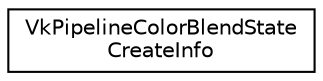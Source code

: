 digraph "Graphical Class Hierarchy"
{
 // LATEX_PDF_SIZE
  edge [fontname="Helvetica",fontsize="10",labelfontname="Helvetica",labelfontsize="10"];
  node [fontname="Helvetica",fontsize="10",shape=record];
  rankdir="LR";
  Node0 [label="VkPipelineColorBlendState\lCreateInfo",height=0.2,width=0.4,color="black", fillcolor="white", style="filled",URL="$structVkPipelineColorBlendStateCreateInfo.html",tooltip=" "];
}
